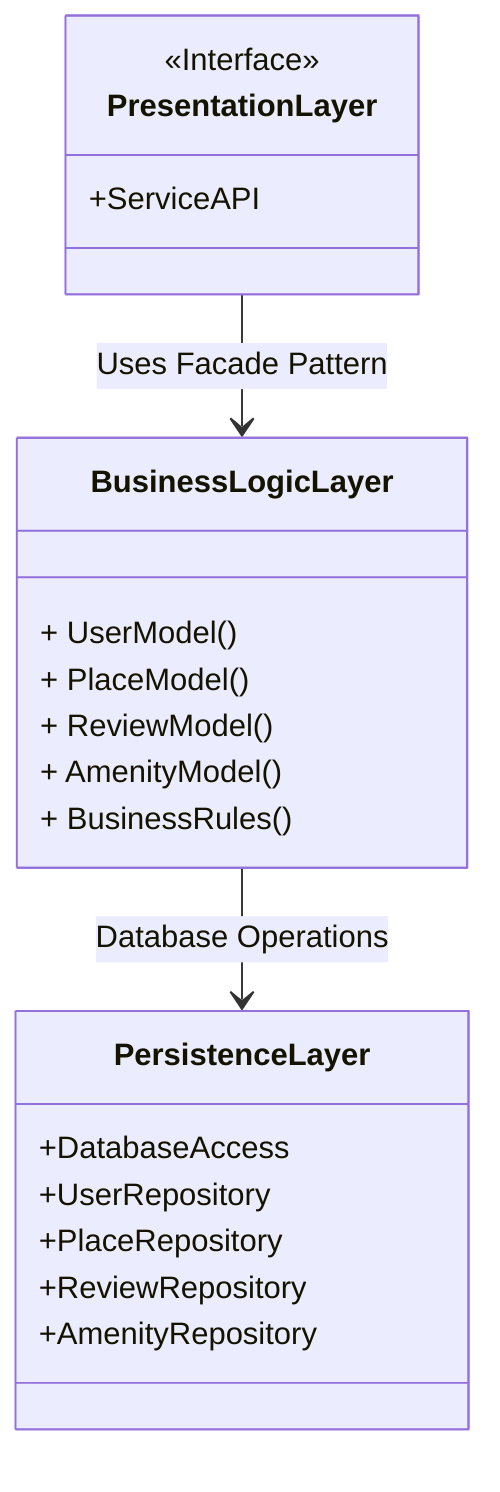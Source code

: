 classDiagram
class PresentationLayer {
    <<Interface>>
    +ServiceAPI
}
class BusinessLogicLayer {
    + UserModel()
    + PlaceModel()
    + ReviewModel()
    + AmenityModel()
    + BusinessRules()
}
class PersistenceLayer {
    +DatabaseAccess
    +UserRepository
    +PlaceRepository
    +ReviewRepository
    +AmenityRepository
}
PresentationLayer --> BusinessLogicLayer : Uses Facade Pattern
BusinessLogicLayer --> PersistenceLayer : Database Operations